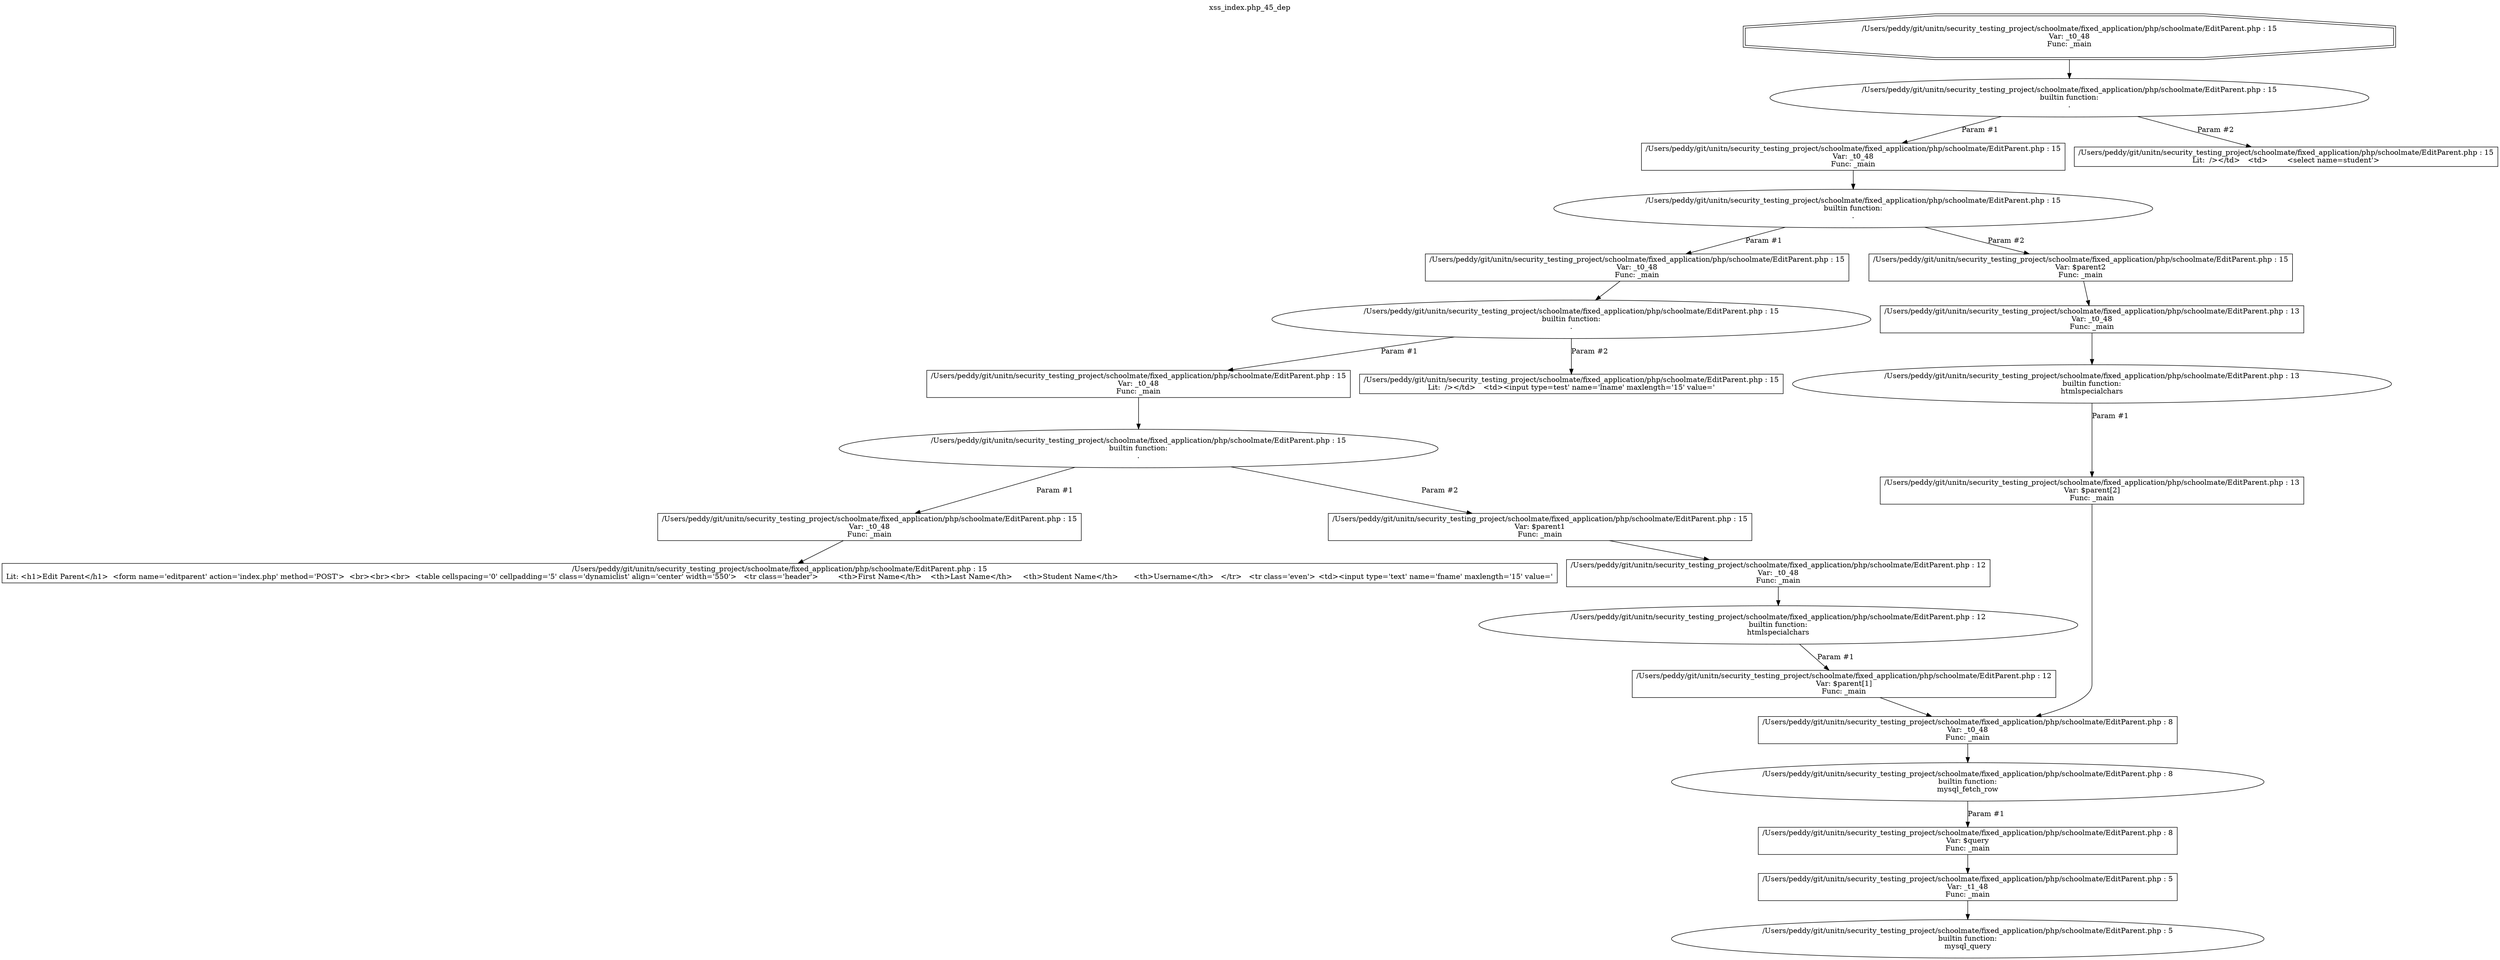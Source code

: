 digraph cfg {
  label="xss_index.php_45_dep";
  labelloc=t;
  n1 [shape=doubleoctagon, label="/Users/peddy/git/unitn/security_testing_project/schoolmate/fixed_application/php/schoolmate/EditParent.php : 15\nVar: _t0_48\nFunc: _main\n"];
  n2 [shape=ellipse, label="/Users/peddy/git/unitn/security_testing_project/schoolmate/fixed_application/php/schoolmate/EditParent.php : 15\nbuiltin function:\n.\n"];
  n3 [shape=box, label="/Users/peddy/git/unitn/security_testing_project/schoolmate/fixed_application/php/schoolmate/EditParent.php : 15\nVar: _t0_48\nFunc: _main\n"];
  n4 [shape=ellipse, label="/Users/peddy/git/unitn/security_testing_project/schoolmate/fixed_application/php/schoolmate/EditParent.php : 15\nbuiltin function:\n.\n"];
  n5 [shape=box, label="/Users/peddy/git/unitn/security_testing_project/schoolmate/fixed_application/php/schoolmate/EditParent.php : 15\nVar: _t0_48\nFunc: _main\n"];
  n6 [shape=ellipse, label="/Users/peddy/git/unitn/security_testing_project/schoolmate/fixed_application/php/schoolmate/EditParent.php : 15\nbuiltin function:\n.\n"];
  n7 [shape=box, label="/Users/peddy/git/unitn/security_testing_project/schoolmate/fixed_application/php/schoolmate/EditParent.php : 15\nVar: _t0_48\nFunc: _main\n"];
  n8 [shape=ellipse, label="/Users/peddy/git/unitn/security_testing_project/schoolmate/fixed_application/php/schoolmate/EditParent.php : 15\nbuiltin function:\n.\n"];
  n9 [shape=box, label="/Users/peddy/git/unitn/security_testing_project/schoolmate/fixed_application/php/schoolmate/EditParent.php : 15\nVar: _t0_48\nFunc: _main\n"];
  n10 [shape=box, label="/Users/peddy/git/unitn/security_testing_project/schoolmate/fixed_application/php/schoolmate/EditParent.php : 15\nLit: <h1>Edit Parent</h1>  <form name='editparent' action='index.php' method='POST'>  <br><br><br>  <table cellspacing='0' cellpadding='5' class='dynamiclist' align='center' width='550'>   <tr class='header'>	<th>First Name</th>	<th>Last Name</th>	<th>Student Name</th>	<th>Username</th>   </tr>   <tr class='even'>	<td><input type='text' name='fname' maxlength='15' value='\n"];
  n11 [shape=box, label="/Users/peddy/git/unitn/security_testing_project/schoolmate/fixed_application/php/schoolmate/EditParent.php : 15\nVar: $parent1\nFunc: _main\n"];
  n12 [shape=box, label="/Users/peddy/git/unitn/security_testing_project/schoolmate/fixed_application/php/schoolmate/EditParent.php : 12\nVar: _t0_48\nFunc: _main\n"];
  n13 [shape=ellipse, label="/Users/peddy/git/unitn/security_testing_project/schoolmate/fixed_application/php/schoolmate/EditParent.php : 12\nbuiltin function:\nhtmlspecialchars\n"];
  n14 [shape=box, label="/Users/peddy/git/unitn/security_testing_project/schoolmate/fixed_application/php/schoolmate/EditParent.php : 12\nVar: $parent[1]\nFunc: _main\n"];
  n15 [shape=box, label="/Users/peddy/git/unitn/security_testing_project/schoolmate/fixed_application/php/schoolmate/EditParent.php : 8\nVar: _t0_48\nFunc: _main\n"];
  n16 [shape=ellipse, label="/Users/peddy/git/unitn/security_testing_project/schoolmate/fixed_application/php/schoolmate/EditParent.php : 8\nbuiltin function:\nmysql_fetch_row\n"];
  n17 [shape=box, label="/Users/peddy/git/unitn/security_testing_project/schoolmate/fixed_application/php/schoolmate/EditParent.php : 8\nVar: $query\nFunc: _main\n"];
  n18 [shape=box, label="/Users/peddy/git/unitn/security_testing_project/schoolmate/fixed_application/php/schoolmate/EditParent.php : 5\nVar: _t1_48\nFunc: _main\n"];
  n19 [shape=ellipse, label="/Users/peddy/git/unitn/security_testing_project/schoolmate/fixed_application/php/schoolmate/EditParent.php : 5\nbuiltin function:\nmysql_query\n"];
  n20 [shape=box, label="/Users/peddy/git/unitn/security_testing_project/schoolmate/fixed_application/php/schoolmate/EditParent.php : 15\nLit:  /></td>	<td><input type=test' name='lname' maxlength='15' value='\n"];
  n21 [shape=box, label="/Users/peddy/git/unitn/security_testing_project/schoolmate/fixed_application/php/schoolmate/EditParent.php : 15\nVar: $parent2\nFunc: _main\n"];
  n22 [shape=box, label="/Users/peddy/git/unitn/security_testing_project/schoolmate/fixed_application/php/schoolmate/EditParent.php : 13\nVar: _t0_48\nFunc: _main\n"];
  n23 [shape=ellipse, label="/Users/peddy/git/unitn/security_testing_project/schoolmate/fixed_application/php/schoolmate/EditParent.php : 13\nbuiltin function:\nhtmlspecialchars\n"];
  n24 [shape=box, label="/Users/peddy/git/unitn/security_testing_project/schoolmate/fixed_application/php/schoolmate/EditParent.php : 13\nVar: $parent[2]\nFunc: _main\n"];
  n25 [shape=box, label="/Users/peddy/git/unitn/security_testing_project/schoolmate/fixed_application/php/schoolmate/EditParent.php : 15\nLit:  /></td>	<td>	 <select name=student'>\n"];
  n1 -> n2;
  n3 -> n4;
  n5 -> n6;
  n7 -> n8;
  n9 -> n10;
  n8 -> n9[label="Param #1"];
  n8 -> n11[label="Param #2"];
  n12 -> n13;
  n15 -> n16;
  n18 -> n19;
  n17 -> n18;
  n16 -> n17[label="Param #1"];
  n14 -> n15;
  n13 -> n14[label="Param #1"];
  n11 -> n12;
  n6 -> n7[label="Param #1"];
  n6 -> n20[label="Param #2"];
  n4 -> n5[label="Param #1"];
  n4 -> n21[label="Param #2"];
  n22 -> n23;
  n24 -> n15;
  n23 -> n24[label="Param #1"];
  n21 -> n22;
  n2 -> n3[label="Param #1"];
  n2 -> n25[label="Param #2"];
}
